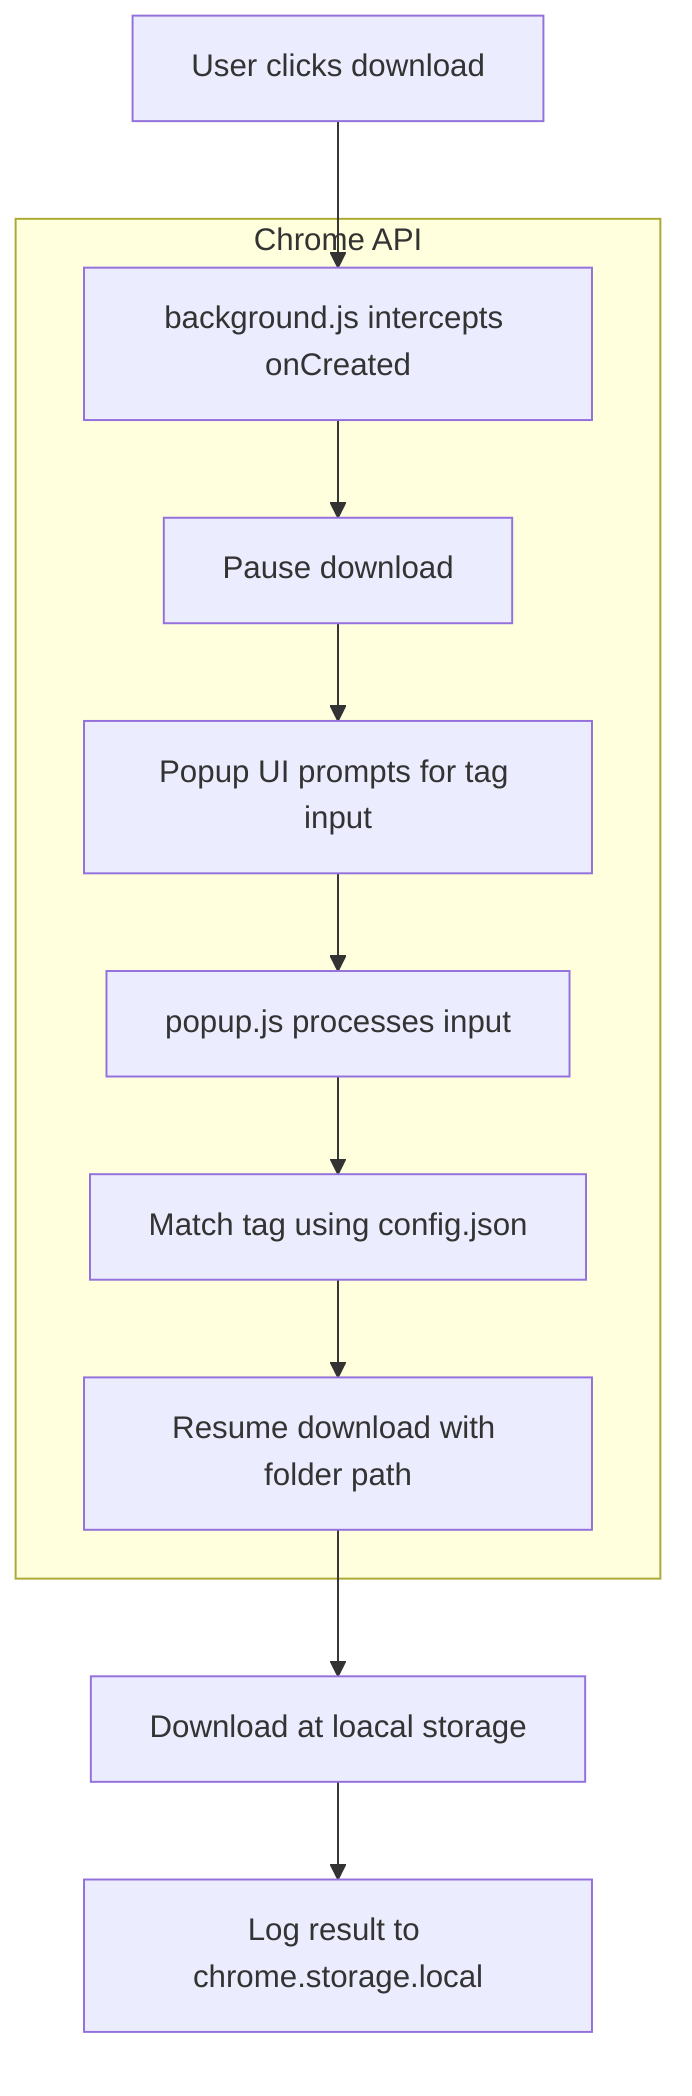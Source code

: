 flowchart TD
    A["User clicks download"] --> B["background.js intercepts onCreated"]
 subgraph s1["Chrome API"]
    B --> C["Pause download"]
    C --> D["Popup UI prompts for tag input"]
    D --> E["popup.js processes input"]
    E --> F["Match tag using config.json"]
    F --> G["Resume download with folder path"]
  end
    G --> H["Download at loacal storage"]
    H --> I["Log result to chrome.storage.local"]